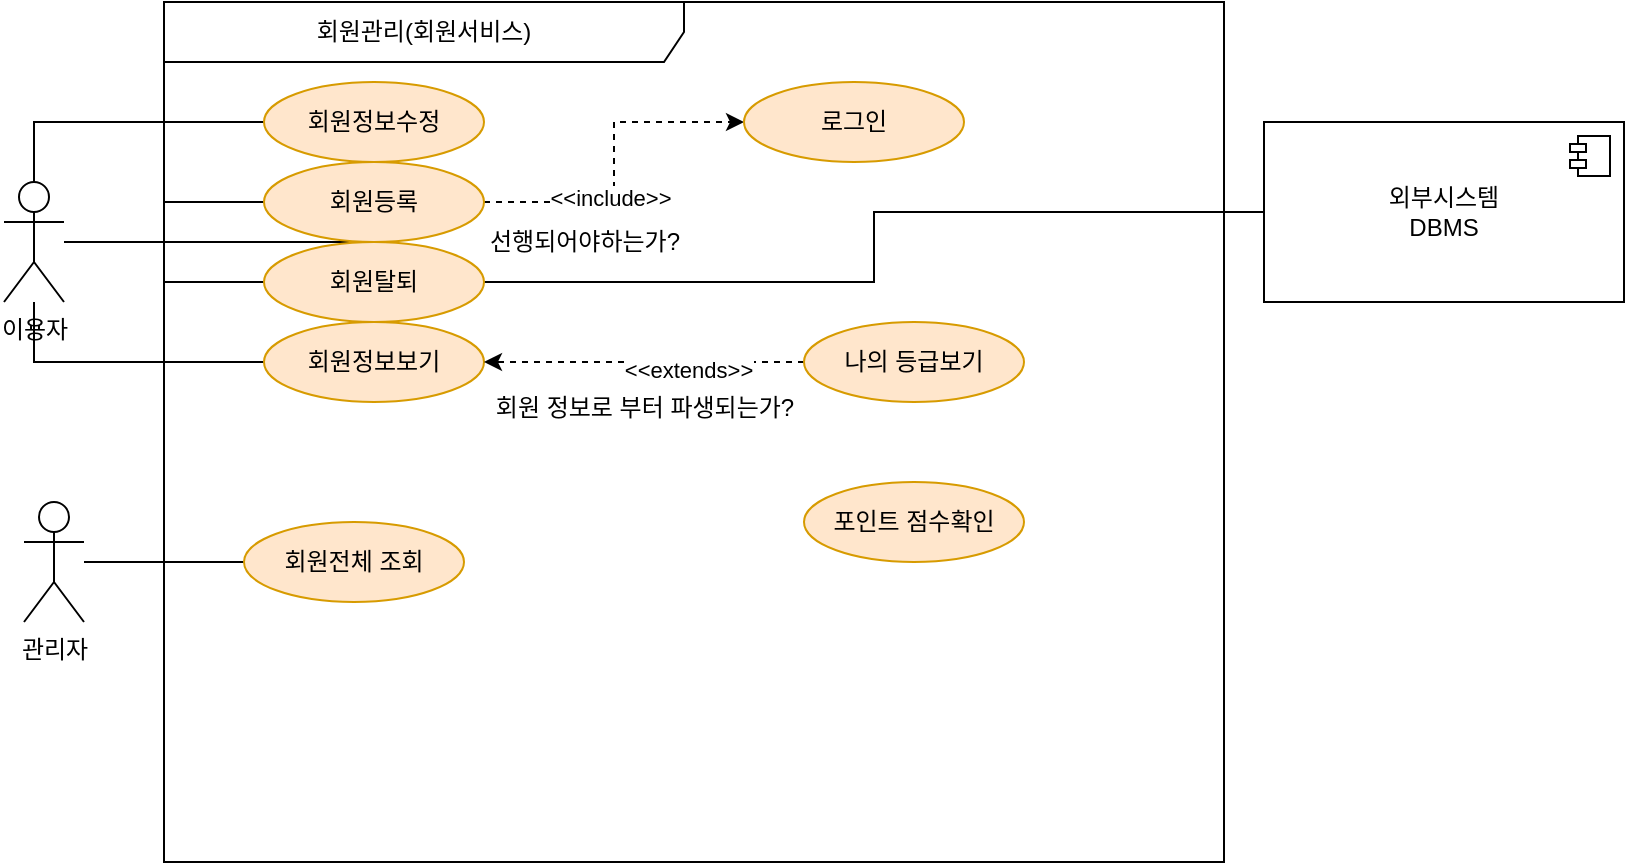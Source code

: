 <mxfile version="21.3.4" type="github">
  <diagram name="페이지-1" id="Txm1GUmn1d5pyy7bxbOI">
    <mxGraphModel dx="936" dy="522" grid="1" gridSize="10" guides="1" tooltips="1" connect="1" arrows="1" fold="1" page="1" pageScale="1" pageWidth="827" pageHeight="1169" math="0" shadow="0">
      <root>
        <mxCell id="0" />
        <mxCell id="1" parent="0" />
        <mxCell id="QzSHiRfjMgNU8FV60Yij-17" value="" style="edgeStyle=orthogonalEdgeStyle;rounded=0;orthogonalLoop=1;jettySize=auto;html=1;endArrow=none;endFill=0;" parent="1" source="QzSHiRfjMgNU8FV60Yij-1" target="QzSHiRfjMgNU8FV60Yij-11" edge="1">
          <mxGeometry relative="1" as="geometry" />
        </mxCell>
        <mxCell id="QzSHiRfjMgNU8FV60Yij-1" value="이용자" style="shape=umlActor;verticalLabelPosition=bottom;verticalAlign=top;html=1;outlineConnect=0;" parent="1" vertex="1">
          <mxGeometry x="60" y="130" width="30" height="60" as="geometry" />
        </mxCell>
        <mxCell id="QzSHiRfjMgNU8FV60Yij-4" value="회원관리(회원서비스)" style="shape=umlFrame;whiteSpace=wrap;html=1;pointerEvents=0;width=260;height=30;" parent="1" vertex="1">
          <mxGeometry x="140" y="40" width="530" height="430" as="geometry" />
        </mxCell>
        <mxCell id="QzSHiRfjMgNU8FV60Yij-8" value="관리자" style="shape=umlActor;verticalLabelPosition=bottom;verticalAlign=top;html=1;outlineConnect=0;" parent="1" vertex="1">
          <mxGeometry x="70" y="290" width="30" height="60" as="geometry" />
        </mxCell>
        <mxCell id="QzSHiRfjMgNU8FV60Yij-30" value="" style="edgeStyle=orthogonalEdgeStyle;rounded=0;orthogonalLoop=1;jettySize=auto;html=1;endArrow=none;endFill=0;" parent="1" source="QzSHiRfjMgNU8FV60Yij-9" target="QzSHiRfjMgNU8FV60Yij-1" edge="1">
          <mxGeometry relative="1" as="geometry" />
        </mxCell>
        <mxCell id="QzSHiRfjMgNU8FV60Yij-9" value="회원정보보기" style="ellipse;whiteSpace=wrap;html=1;fillColor=#ffe6cc;strokeColor=#d79b00;" parent="1" vertex="1">
          <mxGeometry x="190" y="200" width="110" height="40" as="geometry" />
        </mxCell>
        <mxCell id="QzSHiRfjMgNU8FV60Yij-27" value="" style="edgeStyle=orthogonalEdgeStyle;rounded=0;orthogonalLoop=1;jettySize=auto;html=1;endArrow=none;endFill=0;" parent="1" source="QzSHiRfjMgNU8FV60Yij-10" target="QzSHiRfjMgNU8FV60Yij-1" edge="1">
          <mxGeometry relative="1" as="geometry" />
        </mxCell>
        <mxCell id="QzSHiRfjMgNU8FV60Yij-44" style="edgeStyle=orthogonalEdgeStyle;rounded=0;orthogonalLoop=1;jettySize=auto;html=1;endArrow=none;endFill=0;" parent="1" source="QzSHiRfjMgNU8FV60Yij-10" target="QzSHiRfjMgNU8FV60Yij-42" edge="1">
          <mxGeometry relative="1" as="geometry" />
        </mxCell>
        <mxCell id="QzSHiRfjMgNU8FV60Yij-10" value="회원탈퇴" style="ellipse;whiteSpace=wrap;html=1;fillColor=#ffe6cc;strokeColor=#d79b00;" parent="1" vertex="1">
          <mxGeometry x="190" y="160" width="110" height="40" as="geometry" />
        </mxCell>
        <mxCell id="QzSHiRfjMgNU8FV60Yij-19" value="" style="edgeStyle=orthogonalEdgeStyle;rounded=0;orthogonalLoop=1;jettySize=auto;html=1;endArrow=none;endFill=0;" parent="1" source="QzSHiRfjMgNU8FV60Yij-11" target="QzSHiRfjMgNU8FV60Yij-1" edge="1">
          <mxGeometry relative="1" as="geometry" />
        </mxCell>
        <mxCell id="QzSHiRfjMgNU8FV60Yij-11" value="회원정보수정" style="ellipse;whiteSpace=wrap;html=1;fillColor=#ffe6cc;strokeColor=#d79b00;" parent="1" vertex="1">
          <mxGeometry x="190" y="80" width="110" height="40" as="geometry" />
        </mxCell>
        <mxCell id="QzSHiRfjMgNU8FV60Yij-18" value="" style="edgeStyle=orthogonalEdgeStyle;rounded=0;orthogonalLoop=1;jettySize=auto;html=1;endArrow=none;endFill=0;" parent="1" source="QzSHiRfjMgNU8FV60Yij-12" target="QzSHiRfjMgNU8FV60Yij-1" edge="1">
          <mxGeometry relative="1" as="geometry" />
        </mxCell>
        <mxCell id="QzSHiRfjMgNU8FV60Yij-25" value="" style="edgeStyle=orthogonalEdgeStyle;rounded=0;orthogonalLoop=1;jettySize=auto;html=1;dashed=1;" parent="1" source="QzSHiRfjMgNU8FV60Yij-12" target="QzSHiRfjMgNU8FV60Yij-23" edge="1">
          <mxGeometry relative="1" as="geometry">
            <mxPoint x="435" y="140" as="targetPoint" />
          </mxGeometry>
        </mxCell>
        <mxCell id="QzSHiRfjMgNU8FV60Yij-26" value="&amp;lt;&amp;lt;include&amp;gt;&amp;gt;" style="edgeLabel;html=1;align=center;verticalAlign=middle;resizable=0;points=[];" parent="QzSHiRfjMgNU8FV60Yij-25" vertex="1" connectable="0">
          <mxGeometry x="-0.256" y="2" relative="1" as="geometry">
            <mxPoint as="offset" />
          </mxGeometry>
        </mxCell>
        <mxCell id="QzSHiRfjMgNU8FV60Yij-12" value="회원등록" style="ellipse;whiteSpace=wrap;html=1;fillColor=#ffe6cc;strokeColor=#d79b00;" parent="1" vertex="1">
          <mxGeometry x="190" y="120" width="110" height="40" as="geometry" />
        </mxCell>
        <mxCell id="QzSHiRfjMgNU8FV60Yij-20" value="" style="edgeStyle=orthogonalEdgeStyle;rounded=0;orthogonalLoop=1;jettySize=auto;html=1;endArrow=none;endFill=0;" parent="1" source="QzSHiRfjMgNU8FV60Yij-13" target="QzSHiRfjMgNU8FV60Yij-8" edge="1">
          <mxGeometry relative="1" as="geometry" />
        </mxCell>
        <mxCell id="QzSHiRfjMgNU8FV60Yij-13" value="회원전체 조회" style="ellipse;whiteSpace=wrap;html=1;fillColor=#ffe6cc;strokeColor=#d79b00;" parent="1" vertex="1">
          <mxGeometry x="180" y="300" width="110" height="40" as="geometry" />
        </mxCell>
        <mxCell id="QzSHiRfjMgNU8FV60Yij-23" value="로그인" style="ellipse;whiteSpace=wrap;html=1;fillColor=#ffe6cc;strokeColor=#d79b00;" parent="1" vertex="1">
          <mxGeometry x="430" y="80" width="110" height="40" as="geometry" />
        </mxCell>
        <mxCell id="QzSHiRfjMgNU8FV60Yij-39" value="" style="edgeStyle=orthogonalEdgeStyle;rounded=0;orthogonalLoop=1;jettySize=auto;html=1;dashed=1;" parent="1" source="QzSHiRfjMgNU8FV60Yij-31" target="QzSHiRfjMgNU8FV60Yij-9" edge="1">
          <mxGeometry relative="1" as="geometry">
            <mxPoint x="325" y="220" as="targetPoint" />
          </mxGeometry>
        </mxCell>
        <mxCell id="QzSHiRfjMgNU8FV60Yij-40" value="&amp;lt;&amp;lt;extends&amp;gt;&amp;gt;" style="edgeLabel;html=1;align=center;verticalAlign=middle;resizable=0;points=[];" parent="QzSHiRfjMgNU8FV60Yij-39" vertex="1" connectable="0">
          <mxGeometry x="-0.268" y="4" relative="1" as="geometry">
            <mxPoint as="offset" />
          </mxGeometry>
        </mxCell>
        <mxCell id="QzSHiRfjMgNU8FV60Yij-31" value="나의 등급보기" style="ellipse;whiteSpace=wrap;html=1;fillColor=#ffe6cc;strokeColor=#d79b00;" parent="1" vertex="1">
          <mxGeometry x="460" y="200" width="110" height="40" as="geometry" />
        </mxCell>
        <mxCell id="QzSHiRfjMgNU8FV60Yij-32" value="포인트 점수확인" style="ellipse;whiteSpace=wrap;html=1;fillColor=#ffe6cc;strokeColor=#d79b00;" parent="1" vertex="1">
          <mxGeometry x="460" y="280" width="110" height="40" as="geometry" />
        </mxCell>
        <mxCell id="QzSHiRfjMgNU8FV60Yij-33" value="선행되어야하는가?" style="text;html=1;align=center;verticalAlign=middle;resizable=0;points=[];autosize=1;strokeColor=none;fillColor=none;" parent="1" vertex="1">
          <mxGeometry x="285" y="145" width="130" height="30" as="geometry" />
        </mxCell>
        <mxCell id="QzSHiRfjMgNU8FV60Yij-41" value="회원 정보로 부터 파생되는가?" style="text;html=1;align=center;verticalAlign=middle;resizable=0;points=[];autosize=1;strokeColor=none;fillColor=none;" parent="1" vertex="1">
          <mxGeometry x="290" y="228" width="180" height="30" as="geometry" />
        </mxCell>
        <mxCell id="QzSHiRfjMgNU8FV60Yij-42" value="외부시스템&lt;br&gt;DBMS" style="html=1;dropTarget=0;whiteSpace=wrap;" parent="1" vertex="1">
          <mxGeometry x="690" y="100" width="180" height="90" as="geometry" />
        </mxCell>
        <mxCell id="QzSHiRfjMgNU8FV60Yij-43" value="" style="shape=module;jettyWidth=8;jettyHeight=4;" parent="QzSHiRfjMgNU8FV60Yij-42" vertex="1">
          <mxGeometry x="1" width="20" height="20" relative="1" as="geometry">
            <mxPoint x="-27" y="7" as="offset" />
          </mxGeometry>
        </mxCell>
      </root>
    </mxGraphModel>
  </diagram>
</mxfile>
